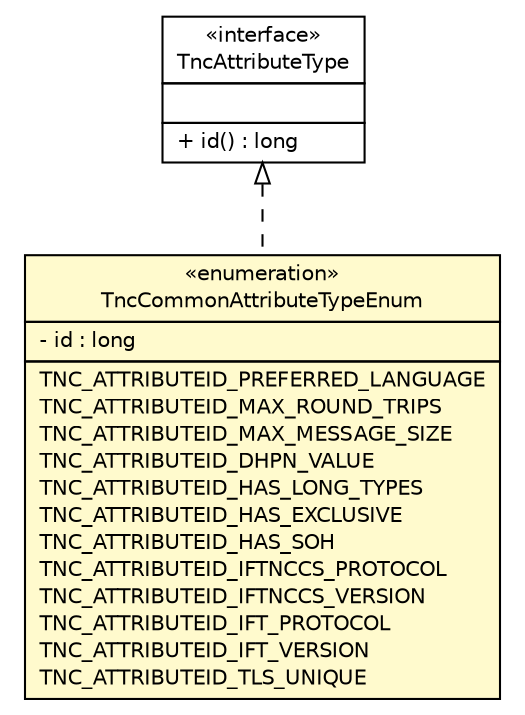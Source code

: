 #!/usr/local/bin/dot
#
# Class diagram 
# Generated by UMLGraph version R5_6 (http://www.umlgraph.org/)
#

digraph G {
	edge [fontname="Helvetica",fontsize=10,labelfontname="Helvetica",labelfontsize=10];
	node [fontname="Helvetica",fontsize=10,shape=plaintext];
	nodesep=0.25;
	ranksep=0.5;
	// de.hsbremen.tc.tnc.attribute.TncAttributeType
	c1056 [label=<<table title="de.hsbremen.tc.tnc.attribute.TncAttributeType" border="0" cellborder="1" cellspacing="0" cellpadding="2" port="p" href="./TncAttributeType.html">
		<tr><td><table border="0" cellspacing="0" cellpadding="1">
<tr><td align="center" balign="center"> &#171;interface&#187; </td></tr>
<tr><td align="center" balign="center"> TncAttributeType </td></tr>
		</table></td></tr>
		<tr><td><table border="0" cellspacing="0" cellpadding="1">
<tr><td align="left" balign="left">  </td></tr>
		</table></td></tr>
		<tr><td><table border="0" cellspacing="0" cellpadding="1">
<tr><td align="left" balign="left"> + id() : long </td></tr>
		</table></td></tr>
		</table>>, URL="./TncAttributeType.html", fontname="Helvetica", fontcolor="black", fontsize=10.0];
	// de.hsbremen.tc.tnc.attribute.TncCommonAttributeTypeEnum
	c1059 [label=<<table title="de.hsbremen.tc.tnc.attribute.TncCommonAttributeTypeEnum" border="0" cellborder="1" cellspacing="0" cellpadding="2" port="p" bgcolor="lemonChiffon" href="./TncCommonAttributeTypeEnum.html">
		<tr><td><table border="0" cellspacing="0" cellpadding="1">
<tr><td align="center" balign="center"> &#171;enumeration&#187; </td></tr>
<tr><td align="center" balign="center"> TncCommonAttributeTypeEnum </td></tr>
		</table></td></tr>
		<tr><td><table border="0" cellspacing="0" cellpadding="1">
<tr><td align="left" balign="left"> - id : long </td></tr>
		</table></td></tr>
		<tr><td><table border="0" cellspacing="0" cellpadding="1">
<tr><td align="left" balign="left"> TNC_ATTRIBUTEID_PREFERRED_LANGUAGE </td></tr>
<tr><td align="left" balign="left"> TNC_ATTRIBUTEID_MAX_ROUND_TRIPS </td></tr>
<tr><td align="left" balign="left"> TNC_ATTRIBUTEID_MAX_MESSAGE_SIZE </td></tr>
<tr><td align="left" balign="left"> TNC_ATTRIBUTEID_DHPN_VALUE </td></tr>
<tr><td align="left" balign="left"> TNC_ATTRIBUTEID_HAS_LONG_TYPES </td></tr>
<tr><td align="left" balign="left"> TNC_ATTRIBUTEID_HAS_EXCLUSIVE </td></tr>
<tr><td align="left" balign="left"> TNC_ATTRIBUTEID_HAS_SOH </td></tr>
<tr><td align="left" balign="left"> TNC_ATTRIBUTEID_IFTNCCS_PROTOCOL </td></tr>
<tr><td align="left" balign="left"> TNC_ATTRIBUTEID_IFTNCCS_VERSION </td></tr>
<tr><td align="left" balign="left"> TNC_ATTRIBUTEID_IFT_PROTOCOL </td></tr>
<tr><td align="left" balign="left"> TNC_ATTRIBUTEID_IFT_VERSION </td></tr>
<tr><td align="left" balign="left"> TNC_ATTRIBUTEID_TLS_UNIQUE </td></tr>
		</table></td></tr>
		</table>>, URL="./TncCommonAttributeTypeEnum.html", fontname="Helvetica", fontcolor="black", fontsize=10.0];
	//de.hsbremen.tc.tnc.attribute.TncCommonAttributeTypeEnum implements de.hsbremen.tc.tnc.attribute.TncAttributeType
	c1056:p -> c1059:p [dir=back,arrowtail=empty,style=dashed];
}

